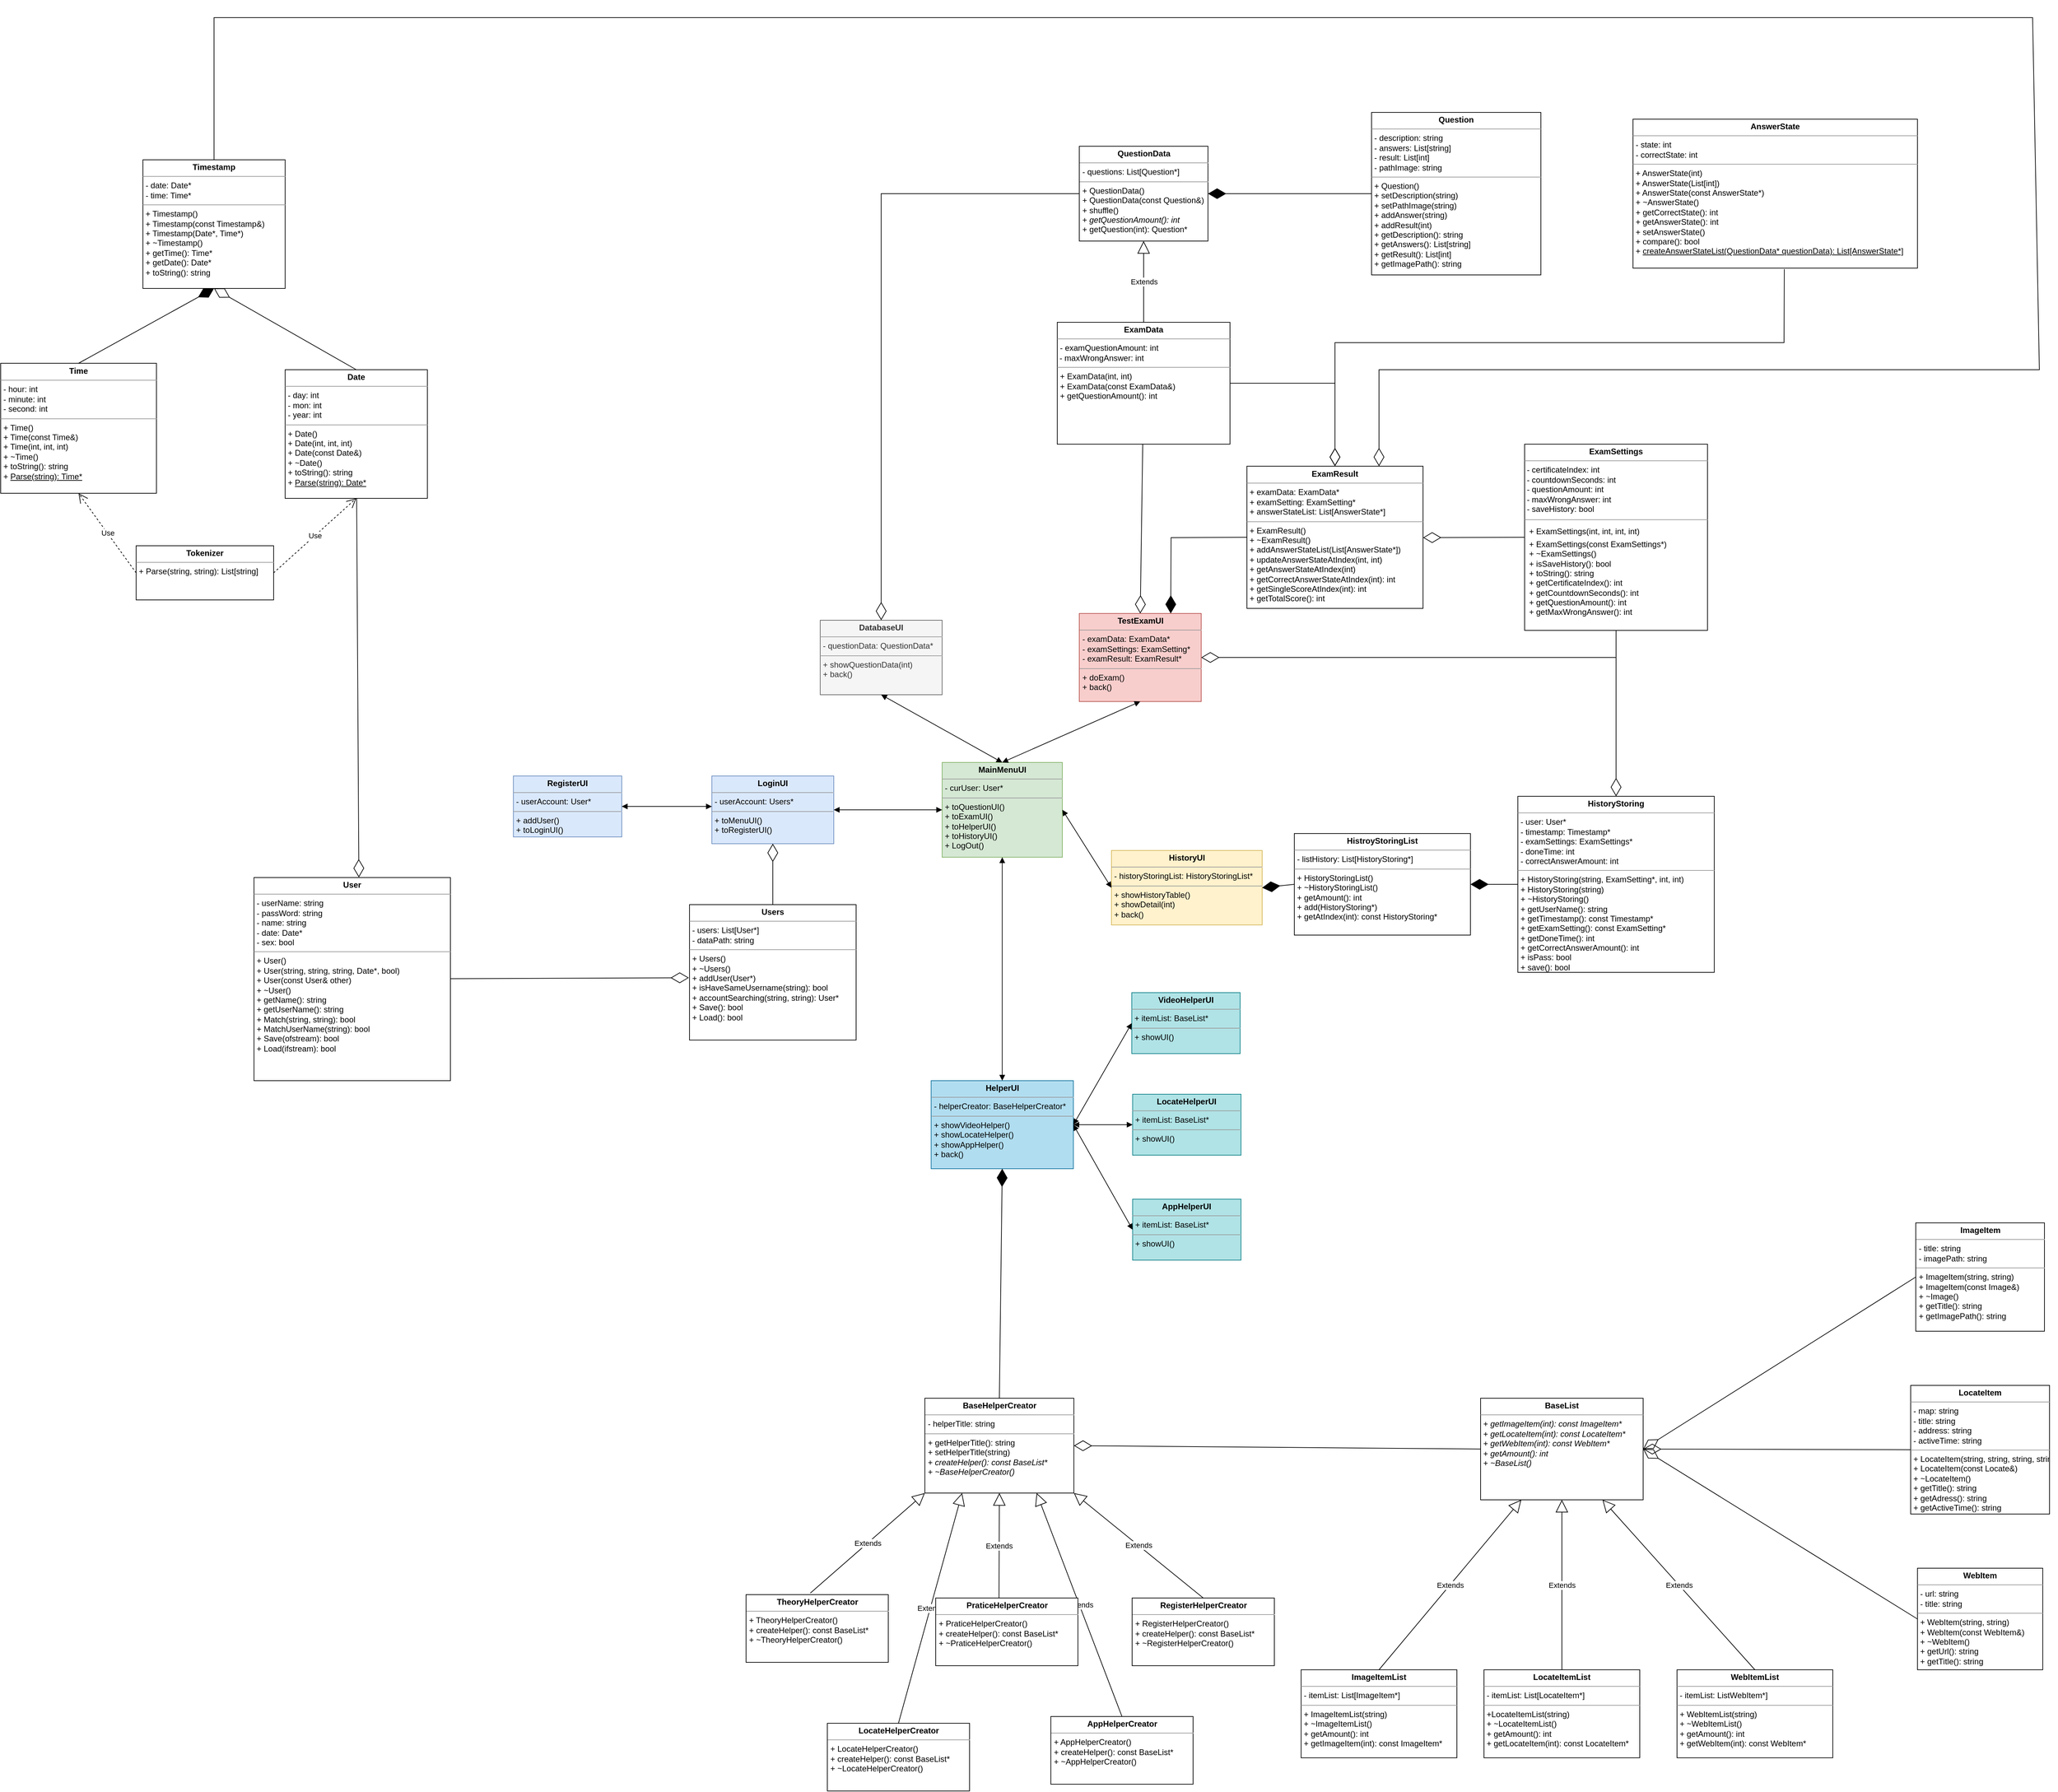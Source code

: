 <mxfile version="16.2.7" type="device"><diagram id="7syTOXc3Wv4MCoU-FSqU" name="Page-1"><mxGraphModel dx="2407" dy="1952" grid="1" gridSize="10" guides="1" tooltips="1" connect="1" arrows="1" fold="1" page="1" pageScale="1" pageWidth="827" pageHeight="1169" math="0" shadow="0"><root><mxCell id="0"/><mxCell id="1" parent="0"/><mxCell id="E7v5464XjBHIBs0WB0di-1" value="&lt;p style=&quot;margin: 0px ; margin-top: 4px ; text-align: center&quot;&gt;&lt;b&gt;User&lt;/b&gt;&lt;/p&gt;&lt;hr size=&quot;1&quot;&gt;&lt;p style=&quot;margin: 0px ; margin-left: 4px&quot;&gt;- userName: string&lt;/p&gt;&lt;p style=&quot;margin: 0px ; margin-left: 4px&quot;&gt;- passWord: string&lt;/p&gt;&lt;p style=&quot;margin: 0px ; margin-left: 4px&quot;&gt;- name: string&lt;/p&gt;&lt;p style=&quot;margin: 0px ; margin-left: 4px&quot;&gt;- date: Date*&lt;/p&gt;&lt;p style=&quot;margin: 0px ; margin-left: 4px&quot;&gt;- sex: bool&lt;/p&gt;&lt;hr size=&quot;1&quot;&gt;&lt;p style=&quot;margin: 0px ; margin-left: 4px&quot;&gt;+ User()&lt;/p&gt;&lt;p style=&quot;margin: 0px ; margin-left: 4px&quot;&gt;+ User(string, string, string, Date*, bool)&lt;/p&gt;&lt;p style=&quot;margin: 0px ; margin-left: 4px&quot;&gt;+ User(const User&amp;amp; other)&lt;/p&gt;&lt;p style=&quot;margin: 0px ; margin-left: 4px&quot;&gt;+ ~User()&lt;/p&gt;&lt;p style=&quot;margin: 0px ; margin-left: 4px&quot;&gt;+ getName(): string&lt;/p&gt;&lt;p style=&quot;margin: 0px ; margin-left: 4px&quot;&gt;+ getUserName(): string&lt;/p&gt;&lt;p style=&quot;margin: 0px ; margin-left: 4px&quot;&gt;+ Match(string, string): bool&lt;/p&gt;&lt;p style=&quot;margin: 0px ; margin-left: 4px&quot;&gt;+ MatchUserName(string): bool&lt;/p&gt;&lt;p style=&quot;margin: 0px ; margin-left: 4px&quot;&gt;+ Save(ofstream): bool&lt;/p&gt;&lt;p style=&quot;margin: 0px ; margin-left: 4px&quot;&gt;+ Load(ifstream): bool&lt;/p&gt;" style="verticalAlign=top;align=left;overflow=fill;fontSize=12;fontFamily=Helvetica;html=1;" vertex="1" parent="1"><mxGeometry x="124" y="1110" width="290" height="300" as="geometry"/></mxCell><mxCell id="E7v5464XjBHIBs0WB0di-2" value="&lt;p style=&quot;margin: 0px ; margin-top: 4px ; text-align: center&quot;&gt;&lt;b&gt;Users&lt;/b&gt;&lt;/p&gt;&lt;hr size=&quot;1&quot;&gt;&lt;p style=&quot;margin: 0px ; margin-left: 4px&quot;&gt;- users: List[User*]&lt;/p&gt;&lt;p style=&quot;margin: 0px ; margin-left: 4px&quot;&gt;- dataPath: string&lt;/p&gt;&lt;hr size=&quot;1&quot;&gt;&lt;p style=&quot;margin: 0px ; margin-left: 4px&quot;&gt;+ Users()&lt;/p&gt;&lt;p style=&quot;margin: 0px ; margin-left: 4px&quot;&gt;+ ~Users()&lt;/p&gt;&lt;p style=&quot;margin: 0px ; margin-left: 4px&quot;&gt;+ addUser(User*)&lt;/p&gt;&lt;p style=&quot;margin: 0px ; margin-left: 4px&quot;&gt;+ isHaveSameUsername(string): bool&lt;/p&gt;&lt;p style=&quot;margin: 0px ; margin-left: 4px&quot;&gt;+ accountSearching(string, string): User*&lt;/p&gt;&lt;p style=&quot;margin: 0px ; margin-left: 4px&quot;&gt;+ Save(): bool&lt;/p&gt;&lt;p style=&quot;margin: 0px ; margin-left: 4px&quot;&gt;+ Load(): bool&lt;/p&gt;" style="verticalAlign=top;align=left;overflow=fill;fontSize=12;fontFamily=Helvetica;html=1;" vertex="1" parent="1"><mxGeometry x="767" y="1150" width="246" height="200" as="geometry"/></mxCell><mxCell id="E7v5464XjBHIBs0WB0di-3" value="&lt;p style=&quot;margin: 0px ; margin-top: 4px ; text-align: center&quot;&gt;&lt;b&gt;Time&lt;/b&gt;&lt;/p&gt;&lt;hr size=&quot;1&quot;&gt;&lt;p style=&quot;margin: 0px ; margin-left: 4px&quot;&gt;- hour: int&lt;/p&gt;&lt;p style=&quot;margin: 0px ; margin-left: 4px&quot;&gt;- minute: int&lt;/p&gt;&lt;p style=&quot;margin: 0px ; margin-left: 4px&quot;&gt;- second: int&lt;/p&gt;&lt;hr size=&quot;1&quot;&gt;&lt;p style=&quot;margin: 0px ; margin-left: 4px&quot;&gt;+ Time()&lt;/p&gt;&lt;p style=&quot;margin: 0px ; margin-left: 4px&quot;&gt;+ Time(const Time&amp;amp;)&lt;/p&gt;&lt;p style=&quot;margin: 0px ; margin-left: 4px&quot;&gt;+ Time(int, int, int)&lt;/p&gt;&lt;p style=&quot;margin: 0px ; margin-left: 4px&quot;&gt;+ ~Time()&lt;/p&gt;&lt;p style=&quot;margin: 0px ; margin-left: 4px&quot;&gt;+ toString(): string&lt;/p&gt;&lt;p style=&quot;margin: 0px ; margin-left: 4px&quot;&gt;+ &lt;u&gt;Parse(string): Time*&lt;/u&gt;&lt;/p&gt;" style="verticalAlign=top;align=left;overflow=fill;fontSize=12;fontFamily=Helvetica;html=1;" vertex="1" parent="1"><mxGeometry x="-250" y="350.5" width="230" height="192" as="geometry"/></mxCell><mxCell id="E7v5464XjBHIBs0WB0di-4" value="&lt;p style=&quot;margin: 0px ; margin-top: 4px ; text-align: center&quot;&gt;&lt;b&gt;Date&lt;/b&gt;&lt;/p&gt;&lt;hr size=&quot;1&quot;&gt;&lt;p style=&quot;margin: 0px ; margin-left: 4px&quot;&gt;- day: int&lt;/p&gt;&lt;p style=&quot;margin: 0px ; margin-left: 4px&quot;&gt;- mon: int&lt;/p&gt;&lt;p style=&quot;margin: 0px ; margin-left: 4px&quot;&gt;- year: int&lt;/p&gt;&lt;hr size=&quot;1&quot;&gt;&lt;p style=&quot;margin: 0px ; margin-left: 4px&quot;&gt;+ Date()&lt;/p&gt;&lt;p style=&quot;margin: 0px ; margin-left: 4px&quot;&gt;+ Date(int, int, int)&lt;/p&gt;&lt;p style=&quot;margin: 0px ; margin-left: 4px&quot;&gt;+ Date(const Date&amp;amp;)&lt;/p&gt;&lt;p style=&quot;margin: 0px ; margin-left: 4px&quot;&gt;+ ~Date()&lt;/p&gt;&lt;p style=&quot;margin: 0px ; margin-left: 4px&quot;&gt;+ toString(): string&lt;/p&gt;&lt;p style=&quot;margin: 0px ; margin-left: 4px&quot;&gt;+ &lt;u&gt;Parse(string): Date*&lt;/u&gt;&amp;nbsp;&lt;/p&gt;" style="verticalAlign=top;align=left;overflow=fill;fontSize=12;fontFamily=Helvetica;html=1;" vertex="1" parent="1"><mxGeometry x="170" y="360" width="210" height="190" as="geometry"/></mxCell><mxCell id="E7v5464XjBHIBs0WB0di-5" value="&lt;p style=&quot;margin: 0px ; margin-top: 4px ; text-align: center&quot;&gt;&lt;b&gt;Timestamp&lt;/b&gt;&lt;/p&gt;&lt;hr size=&quot;1&quot;&gt;&lt;p style=&quot;margin: 0px ; margin-left: 4px&quot;&gt;- date: Date*&lt;/p&gt;&lt;p style=&quot;margin: 0px ; margin-left: 4px&quot;&gt;- time: Time*&lt;/p&gt;&lt;hr size=&quot;1&quot;&gt;&lt;p style=&quot;margin: 0px ; margin-left: 4px&quot;&gt;+ Timestamp()&lt;/p&gt;&lt;p style=&quot;margin: 0px ; margin-left: 4px&quot;&gt;+ Timestamp(const Timestamp&amp;amp;)&lt;/p&gt;&lt;p style=&quot;margin: 0px ; margin-left: 4px&quot;&gt;+ Timestamp(Date*, Time*)&lt;/p&gt;&lt;p style=&quot;margin: 0px ; margin-left: 4px&quot;&gt;+ ~Timestamp()&lt;/p&gt;&lt;p style=&quot;margin: 0px ; margin-left: 4px&quot;&gt;+ getTime(): Time*&lt;/p&gt;&lt;p style=&quot;margin: 0px ; margin-left: 4px&quot;&gt;+ getDate(): Date*&lt;/p&gt;&lt;p style=&quot;margin: 0px ; margin-left: 4px&quot;&gt;+ toString(): string&lt;/p&gt;" style="verticalAlign=top;align=left;overflow=fill;fontSize=12;fontFamily=Helvetica;html=1;" vertex="1" parent="1"><mxGeometry x="-40" y="50" width="210" height="190" as="geometry"/></mxCell><mxCell id="E7v5464XjBHIBs0WB0di-6" value="&lt;p style=&quot;margin: 0px ; margin-top: 4px ; text-align: center&quot;&gt;&lt;b&gt;Tokenizer&lt;/b&gt;&lt;/p&gt;&lt;hr size=&quot;1&quot;&gt;&lt;p style=&quot;margin: 0px ; margin-left: 4px&quot;&gt;+ Parse(string, string): List[string]&lt;/p&gt;" style="verticalAlign=top;align=left;overflow=fill;fontSize=12;fontFamily=Helvetica;html=1;" vertex="1" parent="1"><mxGeometry x="-50" y="620" width="203" height="80" as="geometry"/></mxCell><mxCell id="E7v5464XjBHIBs0WB0di-7" value="&lt;p style=&quot;margin: 0px ; margin-top: 4px ; text-align: center&quot;&gt;&lt;b&gt;Question&lt;/b&gt;&lt;/p&gt;&lt;hr size=&quot;1&quot;&gt;&lt;p style=&quot;margin: 0px ; margin-left: 4px&quot;&gt;- description: string&lt;/p&gt;&lt;p style=&quot;margin: 0px ; margin-left: 4px&quot;&gt;- answers: List[string]&lt;/p&gt;&lt;p style=&quot;margin: 0px ; margin-left: 4px&quot;&gt;- result: List[int]&lt;/p&gt;&lt;p style=&quot;margin: 0px ; margin-left: 4px&quot;&gt;- pathImage: string&lt;/p&gt;&lt;hr size=&quot;1&quot;&gt;&lt;p style=&quot;margin: 0px ; margin-left: 4px&quot;&gt;+ Question()&lt;/p&gt;&lt;p style=&quot;margin: 0px ; margin-left: 4px&quot;&gt;+ setDescription(string)&lt;/p&gt;&lt;p style=&quot;margin: 0px ; margin-left: 4px&quot;&gt;+ setPathImage(string)&lt;/p&gt;&lt;p style=&quot;margin: 0px ; margin-left: 4px&quot;&gt;+ addAnswer(string)&lt;/p&gt;&lt;p style=&quot;margin: 0px ; margin-left: 4px&quot;&gt;+ addResult(int)&lt;/p&gt;&lt;p style=&quot;margin: 0px ; margin-left: 4px&quot;&gt;+ getDescription(): string&lt;/p&gt;&lt;p style=&quot;margin: 0px ; margin-left: 4px&quot;&gt;+ getAnswers(): List[string]&lt;/p&gt;&lt;p style=&quot;margin: 0px ; margin-left: 4px&quot;&gt;+ getResult(): List[int]&lt;/p&gt;&lt;p style=&quot;margin: 0px ; margin-left: 4px&quot;&gt;+ getImagePath(): string&lt;/p&gt;" style="verticalAlign=top;align=left;overflow=fill;fontSize=12;fontFamily=Helvetica;html=1;" vertex="1" parent="1"><mxGeometry x="1774" y="-20" width="250" height="240" as="geometry"/></mxCell><mxCell id="E7v5464XjBHIBs0WB0di-8" value="&lt;p style=&quot;margin: 0px ; margin-top: 4px ; text-align: center&quot;&gt;&lt;b&gt;QuestionData&lt;/b&gt;&lt;/p&gt;&lt;hr size=&quot;1&quot;&gt;&lt;p style=&quot;margin: 0px ; margin-left: 4px&quot;&gt;- questions: List[Question*]&lt;/p&gt;&lt;hr size=&quot;1&quot;&gt;&lt;p style=&quot;margin: 0px ; margin-left: 4px&quot;&gt;+ QuestionData()&lt;/p&gt;&lt;p style=&quot;margin: 0px ; margin-left: 4px&quot;&gt;+ QuestionData(const Question&amp;amp;)&lt;/p&gt;&lt;p style=&quot;margin: 0px ; margin-left: 4px&quot;&gt;+ shuffle()&lt;/p&gt;&lt;p style=&quot;margin: 0px ; margin-left: 4px&quot;&gt;+ &lt;i&gt;getQuestionAmount(): int&lt;/i&gt;&lt;/p&gt;&lt;p style=&quot;margin: 0px ; margin-left: 4px&quot;&gt;+ getQuestion(int): Question*&amp;nbsp;&lt;/p&gt;" style="verticalAlign=top;align=left;overflow=fill;fontSize=12;fontFamily=Helvetica;html=1;" vertex="1" parent="1"><mxGeometry x="1342.5" y="30" width="190" height="140" as="geometry"/></mxCell><mxCell id="E7v5464XjBHIBs0WB0di-9" value="&lt;p style=&quot;margin: 0px ; margin-top: 4px ; text-align: center&quot;&gt;&lt;b&gt;ExamData&lt;/b&gt;&lt;/p&gt;&lt;hr size=&quot;1&quot;&gt;&lt;p style=&quot;margin: 0px ; margin-left: 4px&quot;&gt;- examQuestionAmount: int&lt;/p&gt;&amp;nbsp;- maxWrongAnswer: int&amp;nbsp;&lt;br&gt;&lt;hr size=&quot;1&quot;&gt;&lt;p style=&quot;margin: 0px ; margin-left: 4px&quot;&gt;+ ExamData(int, int)&lt;/p&gt;&lt;p style=&quot;margin: 0px ; margin-left: 4px&quot;&gt;+ ExamData(const ExamData&amp;amp;)&lt;/p&gt;&lt;p style=&quot;margin: 0px ; margin-left: 4px&quot;&gt;+ getQuestionAmount(): int&lt;/p&gt;" style="verticalAlign=top;align=left;overflow=fill;fontSize=12;fontFamily=Helvetica;html=1;" vertex="1" parent="1"><mxGeometry x="1310" y="290" width="255" height="180" as="geometry"/></mxCell><mxCell id="E7v5464XjBHIBs0WB0di-11" value="Extends" style="endArrow=block;endSize=16;endFill=0;html=1;rounded=0;exitX=0.5;exitY=0;exitDx=0;exitDy=0;" edge="1" parent="1" target="E7v5464XjBHIBs0WB0di-8"><mxGeometry width="160" relative="1" as="geometry"><mxPoint x="1437.5" y="290" as="sourcePoint"/><mxPoint x="1433.93" y="184.06" as="targetPoint"/></mxGeometry></mxCell><mxCell id="E7v5464XjBHIBs0WB0di-12" value="&lt;p style=&quot;margin: 0px ; margin-top: 4px ; text-align: center&quot;&gt;&lt;b&gt;ExamSettings&lt;/b&gt;&lt;/p&gt;&lt;hr size=&quot;1&quot;&gt;&amp;nbsp;- certificateIndex: int&lt;br&gt;&amp;nbsp;- countdownSeconds: int&lt;br&gt;&amp;nbsp;- questionAmount: int&lt;br&gt;&amp;nbsp;- maxWrongAnswer: int&lt;br&gt;&amp;nbsp;- saveHistory: bool&lt;br&gt;&lt;div style=&quot;height: 2px&quot;&gt;&lt;/div&gt;&lt;hr size=&quot;1&quot;&gt;&lt;div style=&quot;height: 2px&quot;&gt;&lt;br&gt;&lt;/div&gt;&lt;div style=&quot;height: 2px&quot;&gt;&lt;br&gt;&lt;/div&gt;&lt;div style=&quot;height: 2px&quot;&gt;&amp;nbsp; + ExamSettings(int, int, int, int)&lt;/div&gt;&lt;div style=&quot;height: 2px&quot;&gt;&lt;br&gt;&lt;/div&gt;&lt;br&gt;&amp;nbsp; + ExamSettings(const ExamSettings*)&lt;br&gt;&amp;nbsp; + ~ExamSettings()&lt;br&gt;&amp;nbsp; + isSaveHistory(): bool&lt;br&gt;&amp;nbsp; + toString(): string&lt;br&gt;&amp;nbsp; + getCertificateIndex(): int&lt;br&gt;&amp;nbsp; + getCountdownSeconds(): int&lt;br&gt;&amp;nbsp; + getQuestionAmount(): int&lt;br&gt;&amp;nbsp; + getMaxWrongAnswer(): int" style="verticalAlign=top;align=left;overflow=fill;fontSize=12;fontFamily=Helvetica;html=1;" vertex="1" parent="1"><mxGeometry x="2000" y="470" width="270" height="275" as="geometry"/></mxCell><mxCell id="E7v5464XjBHIBs0WB0di-14" value="&lt;p style=&quot;margin: 0px ; margin-top: 4px ; text-align: center&quot;&gt;&lt;b&gt;AnswerState&lt;/b&gt;&lt;/p&gt;&lt;hr size=&quot;1&quot;&gt;&lt;p style=&quot;margin: 0px ; margin-left: 4px&quot;&gt;- state: int&lt;/p&gt;&lt;p style=&quot;margin: 0px ; margin-left: 4px&quot;&gt;- correctState: int&lt;/p&gt;&lt;hr size=&quot;1&quot;&gt;&lt;p style=&quot;margin: 0px ; margin-left: 4px&quot;&gt;+ AnswerState(int)&lt;/p&gt;&lt;p style=&quot;margin: 0px ; margin-left: 4px&quot;&gt;+ AnswerState(List[int])&lt;/p&gt;&lt;p style=&quot;margin: 0px ; margin-left: 4px&quot;&gt;+ AnswerState(const AnswerState*)&lt;/p&gt;&lt;p style=&quot;margin: 0px ; margin-left: 4px&quot;&gt;+ ~AnswerState()&lt;/p&gt;&lt;p style=&quot;margin: 0px ; margin-left: 4px&quot;&gt;+ getCorrectState(): int&lt;/p&gt;&lt;p style=&quot;margin: 0px ; margin-left: 4px&quot;&gt;+ getAnswerState(): int&lt;/p&gt;&lt;p style=&quot;margin: 0px ; margin-left: 4px&quot;&gt;+ setAnswerState()&lt;/p&gt;&lt;p style=&quot;margin: 0px ; margin-left: 4px&quot;&gt;+ compare(): bool&lt;/p&gt;&lt;p style=&quot;margin: 0px ; margin-left: 4px&quot;&gt;+ &lt;u&gt;createAnswerStateList(QuestionData* questionData): List[AnswerState*]&lt;/u&gt;&lt;/p&gt;" style="verticalAlign=top;align=left;overflow=fill;fontSize=12;fontFamily=Helvetica;html=1;" vertex="1" parent="1"><mxGeometry x="2160" y="-10" width="420" height="220" as="geometry"/></mxCell><mxCell id="E7v5464XjBHIBs0WB0di-15" value="&lt;p style=&quot;margin: 0px ; margin-top: 4px ; text-align: center&quot;&gt;&lt;b&gt;ExamResult&lt;/b&gt;&lt;/p&gt;&lt;hr size=&quot;1&quot;&gt;&lt;p style=&quot;margin: 0px ; margin-left: 4px&quot;&gt;+ examData: ExamData*&lt;/p&gt;&lt;p style=&quot;margin: 0px ; margin-left: 4px&quot;&gt;+ examSetting: ExamSetting*&lt;/p&gt;&lt;p style=&quot;margin: 0px ; margin-left: 4px&quot;&gt;+ answerStateList: List[AnswerState*]&lt;/p&gt;&lt;hr size=&quot;1&quot;&gt;&lt;p style=&quot;margin: 0px ; margin-left: 4px&quot;&gt;+ ExamResult()&lt;/p&gt;&lt;p style=&quot;margin: 0px ; margin-left: 4px&quot;&gt;+ ~ExamResult()&lt;/p&gt;&lt;p style=&quot;margin: 0px ; margin-left: 4px&quot;&gt;+ addAnswerStateList(List[AnswerState*])&lt;/p&gt;&lt;p style=&quot;margin: 0px ; margin-left: 4px&quot;&gt;+ updateAnswerStateAtIndex(int, int)&lt;/p&gt;&lt;p style=&quot;margin: 0px ; margin-left: 4px&quot;&gt;+ getAnswerStateAtIndex(int)&lt;/p&gt;&lt;p style=&quot;margin: 0px ; margin-left: 4px&quot;&gt;+ getCorrectAnswerStateAtIndex(int): int&lt;/p&gt;&lt;p style=&quot;margin: 0px ; margin-left: 4px&quot;&gt;+ getSingleScoreAtIndex(int): int&lt;/p&gt;&lt;p style=&quot;margin: 0px ; margin-left: 4px&quot;&gt;+ getTotalScore(): int&lt;/p&gt;" style="verticalAlign=top;align=left;overflow=fill;fontSize=12;fontFamily=Helvetica;html=1;" vertex="1" parent="1"><mxGeometry x="1590" y="502.5" width="260" height="210" as="geometry"/></mxCell><mxCell id="E7v5464XjBHIBs0WB0di-16" value="&lt;p style=&quot;margin: 0px ; margin-top: 4px ; text-align: center&quot;&gt;&lt;b&gt;HistoryStoring&lt;/b&gt;&lt;/p&gt;&lt;hr size=&quot;1&quot;&gt;&lt;p style=&quot;margin: 0px ; margin-left: 4px&quot;&gt;- user: User*&lt;/p&gt;&lt;p style=&quot;margin: 0px ; margin-left: 4px&quot;&gt;- timestamp: Timestamp*&lt;/p&gt;&lt;p style=&quot;margin: 0px ; margin-left: 4px&quot;&gt;- examSettings: ExamSettings*&lt;/p&gt;&lt;p style=&quot;margin: 0px ; margin-left: 4px&quot;&gt;- doneTime: int&lt;/p&gt;&lt;p style=&quot;margin: 0px ; margin-left: 4px&quot;&gt;- correctAnswerAmount: int&lt;/p&gt;&lt;hr size=&quot;1&quot;&gt;&lt;p style=&quot;margin: 0px ; margin-left: 4px&quot;&gt;+ HistoryStoring(string, ExamSetting*, int, int)&lt;/p&gt;&lt;p style=&quot;margin: 0px ; margin-left: 4px&quot;&gt;+ HistoryStoring(string)&lt;/p&gt;&lt;p style=&quot;margin: 0px ; margin-left: 4px&quot;&gt;+ ~HistoryStoring()&lt;/p&gt;&lt;p style=&quot;margin: 0px ; margin-left: 4px&quot;&gt;+ getUserName(): string&lt;/p&gt;&lt;p style=&quot;margin: 0px ; margin-left: 4px&quot;&gt;+ getTimestamp(): const Timestamp*&lt;/p&gt;&lt;p style=&quot;margin: 0px ; margin-left: 4px&quot;&gt;+ getExamSetting(): const ExamSetting*&lt;/p&gt;&lt;p style=&quot;margin: 0px ; margin-left: 4px&quot;&gt;+ getDoneTime(): int&lt;/p&gt;&lt;p style=&quot;margin: 0px ; margin-left: 4px&quot;&gt;+ getCorrectAnswerAmount(): int&lt;/p&gt;&lt;p style=&quot;margin: 0px ; margin-left: 4px&quot;&gt;+ isPass: bool&lt;/p&gt;&lt;p style=&quot;margin: 0px ; margin-left: 4px&quot;&gt;+ save(): bool&lt;/p&gt;" style="verticalAlign=top;align=left;overflow=fill;fontSize=12;fontFamily=Helvetica;html=1;" vertex="1" parent="1"><mxGeometry x="1990" y="990" width="290" height="260" as="geometry"/></mxCell><mxCell id="E7v5464XjBHIBs0WB0di-17" value="&lt;p style=&quot;margin: 0px ; margin-top: 4px ; text-align: center&quot;&gt;&lt;b&gt;HistroyStoringList&lt;/b&gt;&lt;/p&gt;&lt;hr size=&quot;1&quot;&gt;&lt;p style=&quot;margin: 0px ; margin-left: 4px&quot;&gt;- listHistory: List[HistoryStoring*]&lt;/p&gt;&lt;hr size=&quot;1&quot;&gt;&lt;p style=&quot;margin: 0px ; margin-left: 4px&quot;&gt;+ HistoryStoringList()&lt;/p&gt;&lt;p style=&quot;margin: 0px ; margin-left: 4px&quot;&gt;+ ~HistoryStoringList()&lt;/p&gt;&lt;p style=&quot;margin: 0px ; margin-left: 4px&quot;&gt;+ getAmount(): int&lt;/p&gt;&lt;p style=&quot;margin: 0px ; margin-left: 4px&quot;&gt;+ add(HistoryStoring*)&lt;/p&gt;&lt;p style=&quot;margin: 0px ; margin-left: 4px&quot;&gt;+ getAtIndex(int): const HistoryStoring*&lt;/p&gt;" style="verticalAlign=top;align=left;overflow=fill;fontSize=12;fontFamily=Helvetica;html=1;" vertex="1" parent="1"><mxGeometry x="1660" y="1045" width="260" height="150" as="geometry"/></mxCell><mxCell id="E7v5464XjBHIBs0WB0di-19" value="&lt;p style=&quot;margin: 0px ; margin-top: 4px ; text-align: center&quot;&gt;&lt;b&gt;ImageItem&lt;/b&gt;&lt;/p&gt;&lt;hr size=&quot;1&quot;&gt;&lt;p style=&quot;margin: 0px ; margin-left: 4px&quot;&gt;- title: string&lt;/p&gt;&lt;p style=&quot;margin: 0px ; margin-left: 4px&quot;&gt;- imagePath: string&lt;/p&gt;&lt;hr size=&quot;1&quot;&gt;&lt;p style=&quot;margin: 0px ; margin-left: 4px&quot;&gt;+ ImageItem(string, string)&lt;/p&gt;&lt;p style=&quot;margin: 0px ; margin-left: 4px&quot;&gt;+ ImageItem(const Image&amp;amp;)&lt;/p&gt;&lt;p style=&quot;margin: 0px ; margin-left: 4px&quot;&gt;+ ~Image()&lt;/p&gt;&lt;p style=&quot;margin: 0px ; margin-left: 4px&quot;&gt;+ getTitle(): string&lt;/p&gt;&lt;p style=&quot;margin: 0px ; margin-left: 4px&quot;&gt;+ getImagePath(): string&lt;/p&gt;" style="verticalAlign=top;align=left;overflow=fill;fontSize=12;fontFamily=Helvetica;html=1;" vertex="1" parent="1"><mxGeometry x="2577.5" y="1620" width="190" height="160" as="geometry"/></mxCell><mxCell id="E7v5464XjBHIBs0WB0di-20" value="&lt;p style=&quot;margin: 0px ; margin-top: 4px ; text-align: center&quot;&gt;&lt;b&gt;LocateItem&lt;/b&gt;&lt;/p&gt;&lt;hr size=&quot;1&quot;&gt;&lt;p style=&quot;margin: 0px ; margin-left: 4px&quot;&gt;- map: string&lt;/p&gt;&lt;p style=&quot;margin: 0px ; margin-left: 4px&quot;&gt;- title: string&lt;/p&gt;&lt;p style=&quot;margin: 0px ; margin-left: 4px&quot;&gt;- address: string&lt;/p&gt;&lt;p style=&quot;margin: 0px ; margin-left: 4px&quot;&gt;- activeTime: string&lt;/p&gt;&lt;hr size=&quot;1&quot;&gt;&lt;p style=&quot;margin: 0px ; margin-left: 4px&quot;&gt;+ LocateItem(string, string, string, string)&lt;/p&gt;&lt;p style=&quot;margin: 0px ; margin-left: 4px&quot;&gt;+ LocateItem(const Locate&amp;amp;)&lt;/p&gt;&lt;p style=&quot;margin: 0px ; margin-left: 4px&quot;&gt;+ ~LocateItem()&lt;/p&gt;&lt;p style=&quot;margin: 0px ; margin-left: 4px&quot;&gt;+ getTitle(): string&lt;/p&gt;&lt;p style=&quot;margin: 0px ; margin-left: 4px&quot;&gt;+ getAdress(): string&lt;/p&gt;&lt;p style=&quot;margin: 0px ; margin-left: 4px&quot;&gt;+ getActiveTime(): string&lt;/p&gt;&lt;p style=&quot;margin: 0px ; margin-left: 4px&quot;&gt;+ getMap(): string&lt;/p&gt;" style="verticalAlign=top;align=left;overflow=fill;fontSize=12;fontFamily=Helvetica;html=1;" vertex="1" parent="1"><mxGeometry x="2570" y="1860" width="205" height="190" as="geometry"/></mxCell><mxCell id="E7v5464XjBHIBs0WB0di-21" value="&lt;p style=&quot;margin: 0px ; margin-top: 4px ; text-align: center&quot;&gt;&lt;b&gt;WebItem&lt;/b&gt;&lt;/p&gt;&lt;hr size=&quot;1&quot;&gt;&lt;p style=&quot;margin: 0px ; margin-left: 4px&quot;&gt;- url: string&lt;/p&gt;&lt;p style=&quot;margin: 0px ; margin-left: 4px&quot;&gt;- title: string&lt;/p&gt;&lt;hr size=&quot;1&quot;&gt;&lt;p style=&quot;margin: 0px ; margin-left: 4px&quot;&gt;+ WebItem(string, string)&lt;/p&gt;&lt;p style=&quot;margin: 0px ; margin-left: 4px&quot;&gt;+ WebItem(const WebItem&amp;amp;)&lt;/p&gt;&lt;p style=&quot;margin: 0px ; margin-left: 4px&quot;&gt;+ ~WebItem()&lt;/p&gt;&lt;p style=&quot;margin: 0px ; margin-left: 4px&quot;&gt;+ getUrl(): string&lt;/p&gt;&lt;p style=&quot;margin: 0px ; margin-left: 4px&quot;&gt;+ getTitle(): string&lt;/p&gt;" style="verticalAlign=top;align=left;overflow=fill;fontSize=12;fontFamily=Helvetica;html=1;" vertex="1" parent="1"><mxGeometry x="2580" y="2130" width="185" height="150" as="geometry"/></mxCell><mxCell id="E7v5464XjBHIBs0WB0di-23" value="&lt;p style=&quot;margin: 0px ; margin-top: 4px ; text-align: center&quot;&gt;&lt;b&gt;BaseList&lt;/b&gt;&lt;/p&gt;&lt;hr size=&quot;1&quot;&gt;&lt;p style=&quot;margin: 0px ; margin-left: 4px&quot;&gt;+ &lt;i&gt;getImageItem(int): const ImageItem*&lt;/i&gt;&lt;/p&gt;&lt;p style=&quot;margin: 0px ; margin-left: 4px&quot;&gt;+ &lt;i&gt;getLocateItem(int): const LocateItem*&lt;/i&gt;&lt;/p&gt;&lt;p style=&quot;margin: 0px ; margin-left: 4px&quot;&gt;+ &lt;i&gt;getWebItem(int): const WebItem*&lt;/i&gt;&lt;/p&gt;&lt;p style=&quot;margin: 0px ; margin-left: 4px&quot;&gt;+ &lt;i&gt;getAmount(): int&lt;/i&gt;&lt;/p&gt;&lt;p style=&quot;margin: 0px ; margin-left: 4px&quot;&gt;+ &lt;i&gt;~BaseList()&lt;/i&gt;&lt;/p&gt;" style="verticalAlign=top;align=left;overflow=fill;fontSize=12;fontFamily=Helvetica;html=1;" vertex="1" parent="1"><mxGeometry x="1935" y="1879" width="240" height="150" as="geometry"/></mxCell><mxCell id="E7v5464XjBHIBs0WB0di-24" value="&lt;p style=&quot;margin: 0px ; margin-top: 4px ; text-align: center&quot;&gt;&lt;b&gt;ImageItemList&lt;/b&gt;&lt;/p&gt;&lt;hr size=&quot;1&quot;&gt;&lt;p style=&quot;margin: 0px ; margin-left: 4px&quot;&gt;- itemList: List[ImageItem*]&lt;/p&gt;&lt;hr size=&quot;1&quot;&gt;&lt;p style=&quot;margin: 0px ; margin-left: 4px&quot;&gt;+ ImageItemList(string)&lt;/p&gt;&lt;p style=&quot;margin: 0px ; margin-left: 4px&quot;&gt;+ ~ImageItemList()&lt;/p&gt;&lt;p style=&quot;margin: 0px ; margin-left: 4px&quot;&gt;+ getAmount(): int&lt;/p&gt;&lt;p style=&quot;margin: 0px ; margin-left: 4px&quot;&gt;+ getImageItem(int): const ImageItem*&lt;/p&gt;" style="verticalAlign=top;align=left;overflow=fill;fontSize=12;fontFamily=Helvetica;html=1;" vertex="1" parent="1"><mxGeometry x="1670" y="2280" width="230" height="130" as="geometry"/></mxCell><mxCell id="E7v5464XjBHIBs0WB0di-25" value="&lt;p style=&quot;margin: 0px ; margin-top: 4px ; text-align: center&quot;&gt;&lt;b&gt;LocateItemList&lt;/b&gt;&lt;/p&gt;&lt;hr size=&quot;1&quot;&gt;&lt;p style=&quot;margin: 0px ; margin-left: 4px&quot;&gt;- itemList: List[LocateItem*]&lt;/p&gt;&lt;hr size=&quot;1&quot;&gt;&lt;p style=&quot;margin: 0px ; margin-left: 4px&quot;&gt;+LocateItemList(string)&lt;/p&gt;&lt;p style=&quot;margin: 0px ; margin-left: 4px&quot;&gt;+ ~LocateItemList()&lt;/p&gt;&lt;p style=&quot;margin: 0px ; margin-left: 4px&quot;&gt;+ getAmount(): int&lt;/p&gt;&lt;p style=&quot;margin: 0px ; margin-left: 4px&quot;&gt;+ getLocateItem(int): const LocateItem*&lt;/p&gt;" style="verticalAlign=top;align=left;overflow=fill;fontSize=12;fontFamily=Helvetica;html=1;" vertex="1" parent="1"><mxGeometry x="1940" y="2280" width="230" height="130" as="geometry"/></mxCell><mxCell id="E7v5464XjBHIBs0WB0di-26" value="&lt;p style=&quot;margin: 0px ; margin-top: 4px ; text-align: center&quot;&gt;&lt;b&gt;WebItemList&lt;/b&gt;&lt;/p&gt;&lt;hr size=&quot;1&quot;&gt;&lt;p style=&quot;margin: 0px ; margin-left: 4px&quot;&gt;- itemList: ListWebItem*]&lt;/p&gt;&lt;hr size=&quot;1&quot;&gt;&lt;p style=&quot;margin: 0px ; margin-left: 4px&quot;&gt;+ WebItemList(string)&lt;/p&gt;&lt;p style=&quot;margin: 0px ; margin-left: 4px&quot;&gt;+ ~WebItemList()&lt;/p&gt;&lt;p style=&quot;margin: 0px ; margin-left: 4px&quot;&gt;+ getAmount(): int&lt;/p&gt;&lt;p style=&quot;margin: 0px ; margin-left: 4px&quot;&gt;+ getWebItem(int): const WebItem*&lt;/p&gt;" style="verticalAlign=top;align=left;overflow=fill;fontSize=12;fontFamily=Helvetica;html=1;" vertex="1" parent="1"><mxGeometry x="2225" y="2280" width="230" height="130" as="geometry"/></mxCell><mxCell id="E7v5464XjBHIBs0WB0di-27" value="&lt;p style=&quot;margin: 0px ; margin-top: 4px ; text-align: center&quot;&gt;&lt;b&gt;BaseHelperCreator&lt;/b&gt;&lt;/p&gt;&lt;hr size=&quot;1&quot;&gt;&lt;p style=&quot;margin: 0px ; margin-left: 4px&quot;&gt;- helperTitle: string&lt;/p&gt;&lt;hr size=&quot;1&quot;&gt;&lt;p style=&quot;margin: 0px ; margin-left: 4px&quot;&gt;+ getHelperTitle(): string&lt;/p&gt;&lt;p style=&quot;margin: 0px ; margin-left: 4px&quot;&gt;+ setHelperTitle(string)&lt;/p&gt;&lt;p style=&quot;margin: 0px ; margin-left: 4px&quot;&gt;+ &lt;i&gt;createHelper(): const BaseList*&lt;/i&gt;&lt;/p&gt;&lt;p style=&quot;margin: 0px ; margin-left: 4px&quot;&gt;+ &lt;i&gt;~BaseHelperCreator()&lt;/i&gt;&lt;/p&gt;" style="verticalAlign=top;align=left;overflow=fill;fontSize=12;fontFamily=Helvetica;html=1;" vertex="1" parent="1"><mxGeometry x="1114.5" y="1879" width="220" height="140" as="geometry"/></mxCell><mxCell id="E7v5464XjBHIBs0WB0di-28" value="&lt;p style=&quot;margin: 0px ; margin-top: 4px ; text-align: center&quot;&gt;&lt;b&gt;TheoryHelperCreator&lt;/b&gt;&lt;/p&gt;&lt;hr size=&quot;1&quot;&gt;&lt;p style=&quot;margin: 0px ; margin-left: 4px&quot;&gt;+ TheoryHelperCreator()&lt;/p&gt;&lt;p style=&quot;margin: 0px ; margin-left: 4px&quot;&gt;+ createHelper(): const BaseList*&lt;/p&gt;&lt;p style=&quot;margin: 0px ; margin-left: 4px&quot;&gt;+ ~TheoryHelperCreator()&lt;/p&gt;" style="verticalAlign=top;align=left;overflow=fill;fontSize=12;fontFamily=Helvetica;html=1;" vertex="1" parent="1"><mxGeometry x="850.5" y="2169" width="210" height="100" as="geometry"/></mxCell><mxCell id="E7v5464XjBHIBs0WB0di-30" value="&lt;p style=&quot;margin: 0px ; margin-top: 4px ; text-align: center&quot;&gt;&lt;b&gt;RegisterHelperCreator&lt;/b&gt;&lt;/p&gt;&lt;hr size=&quot;1&quot;&gt;&lt;p style=&quot;margin: 0px ; margin-left: 4px&quot;&gt;+ RegisterHelperCreator()&lt;/p&gt;&lt;p style=&quot;margin: 0px ; margin-left: 4px&quot;&gt;+ createHelper(): const BaseList*&lt;/p&gt;&lt;p style=&quot;margin: 0px ; margin-left: 4px&quot;&gt;+ ~RegisterHelperCreator()&lt;/p&gt;" style="verticalAlign=top;align=left;overflow=fill;fontSize=12;fontFamily=Helvetica;html=1;" vertex="1" parent="1"><mxGeometry x="1420.5" y="2174" width="210" height="100" as="geometry"/></mxCell><mxCell id="E7v5464XjBHIBs0WB0di-31" value="&lt;p style=&quot;margin: 0px ; margin-top: 4px ; text-align: center&quot;&gt;&lt;b&gt;AppHelperCreator&lt;/b&gt;&lt;/p&gt;&lt;hr size=&quot;1&quot;&gt;&lt;p style=&quot;margin: 0px ; margin-left: 4px&quot;&gt;+ AppHelperCreator()&lt;/p&gt;&lt;p style=&quot;margin: 0px ; margin-left: 4px&quot;&gt;+ createHelper(): const BaseList*&lt;/p&gt;&lt;p style=&quot;margin: 0px ; margin-left: 4px&quot;&gt;+ ~AppHelperCreator()&lt;/p&gt;" style="verticalAlign=top;align=left;overflow=fill;fontSize=12;fontFamily=Helvetica;html=1;" vertex="1" parent="1"><mxGeometry x="1300.5" y="2349" width="210" height="100" as="geometry"/></mxCell><mxCell id="E7v5464XjBHIBs0WB0di-32" value="&lt;p style=&quot;margin: 0px ; margin-top: 4px ; text-align: center&quot;&gt;&lt;b&gt;LocateHelperCreator&lt;/b&gt;&lt;/p&gt;&lt;hr size=&quot;1&quot;&gt;&lt;p style=&quot;margin: 0px ; margin-left: 4px&quot;&gt;+ LocateHelperCreator()&lt;/p&gt;&lt;p style=&quot;margin: 0px ; margin-left: 4px&quot;&gt;+ createHelper(): const BaseList*&lt;/p&gt;&lt;p style=&quot;margin: 0px ; margin-left: 4px&quot;&gt;+ ~LocateHelperCreator()&lt;/p&gt;" style="verticalAlign=top;align=left;overflow=fill;fontSize=12;fontFamily=Helvetica;html=1;" vertex="1" parent="1"><mxGeometry x="970.5" y="2359" width="210" height="100" as="geometry"/></mxCell><mxCell id="E7v5464XjBHIBs0WB0di-33" value="&lt;p style=&quot;margin: 0px ; margin-top: 4px ; text-align: center&quot;&gt;&lt;b&gt;LoginUI&lt;/b&gt;&lt;/p&gt;&lt;hr size=&quot;1&quot;&gt;&lt;p style=&quot;margin: 0px ; margin-left: 4px&quot;&gt;- userAccount: Users*&lt;/p&gt;&lt;hr size=&quot;1&quot;&gt;&lt;p style=&quot;margin: 0px ; margin-left: 4px&quot;&gt;+ toMenuUI()&lt;/p&gt;&lt;p style=&quot;margin: 0px ; margin-left: 4px&quot;&gt;+ toRegisterUI()&lt;/p&gt;" style="verticalAlign=top;align=left;overflow=fill;fontSize=12;fontFamily=Helvetica;html=1;fillColor=#dae8fc;strokeColor=#6c8ebf;" vertex="1" parent="1"><mxGeometry x="800" y="960" width="180" height="100" as="geometry"/></mxCell><mxCell id="E7v5464XjBHIBs0WB0di-35" value="&lt;p style=&quot;margin: 0px ; margin-top: 4px ; text-align: center&quot;&gt;&lt;b&gt;RegisterUI&lt;/b&gt;&lt;/p&gt;&lt;hr size=&quot;1&quot;&gt;&lt;p style=&quot;margin: 0px ; margin-left: 4px&quot;&gt;- userAccount: User*&lt;/p&gt;&lt;hr size=&quot;1&quot;&gt;&lt;p style=&quot;margin: 0px ; margin-left: 4px&quot;&gt;+ addUser()&lt;/p&gt;&lt;p style=&quot;margin: 0px ; margin-left: 4px&quot;&gt;+ toLoginUI()&lt;/p&gt;" style="verticalAlign=top;align=left;overflow=fill;fontSize=12;fontFamily=Helvetica;html=1;fillColor=#dae8fc;strokeColor=#6c8ebf;" vertex="1" parent="1"><mxGeometry x="507" y="960" width="160" height="90" as="geometry"/></mxCell><mxCell id="E7v5464XjBHIBs0WB0di-37" value="" style="endArrow=block;startArrow=block;endFill=1;startFill=1;html=1;rounded=0;exitX=1;exitY=0.5;exitDx=0;exitDy=0;" edge="1" parent="1" source="E7v5464XjBHIBs0WB0di-35"><mxGeometry width="160" relative="1" as="geometry"><mxPoint x="680" y="1010" as="sourcePoint"/><mxPoint x="800" y="1005" as="targetPoint"/></mxGeometry></mxCell><mxCell id="E7v5464XjBHIBs0WB0di-38" value="" style="endArrow=diamondThin;endFill=0;endSize=24;html=1;rounded=0;entryX=0.5;entryY=1;entryDx=0;entryDy=0;exitX=0.5;exitY=0;exitDx=0;exitDy=0;" edge="1" parent="1" source="E7v5464XjBHIBs0WB0di-2" target="E7v5464XjBHIBs0WB0di-33"><mxGeometry width="160" relative="1" as="geometry"><mxPoint x="680" y="1120" as="sourcePoint"/><mxPoint x="840" y="1120" as="targetPoint"/></mxGeometry></mxCell><mxCell id="E7v5464XjBHIBs0WB0di-39" value="" style="endArrow=diamondThin;endFill=0;endSize=24;html=1;rounded=0;entryX=-0.004;entryY=0.54;entryDx=0;entryDy=0;entryPerimeter=0;" edge="1" parent="1" source="E7v5464XjBHIBs0WB0di-1" target="E7v5464XjBHIBs0WB0di-2"><mxGeometry width="160" relative="1" as="geometry"><mxPoint x="550" y="1130" as="sourcePoint"/><mxPoint x="710" y="1130" as="targetPoint"/></mxGeometry></mxCell><mxCell id="E7v5464XjBHIBs0WB0di-42" value="Use" style="endArrow=open;endSize=12;dashed=1;html=1;rounded=0;entryX=0.5;entryY=1;entryDx=0;entryDy=0;exitX=0;exitY=0.5;exitDx=0;exitDy=0;" edge="1" parent="1" source="E7v5464XjBHIBs0WB0di-6" target="E7v5464XjBHIBs0WB0di-3"><mxGeometry width="160" relative="1" as="geometry"><mxPoint x="-40" y="650" as="sourcePoint"/><mxPoint x="120" y="650" as="targetPoint"/></mxGeometry></mxCell><mxCell id="E7v5464XjBHIBs0WB0di-43" value="Use" style="endArrow=open;endSize=12;dashed=1;html=1;rounded=0;entryX=0.5;entryY=1;entryDx=0;entryDy=0;exitX=1;exitY=0.5;exitDx=0;exitDy=0;" edge="1" parent="1" source="E7v5464XjBHIBs0WB0di-6" target="E7v5464XjBHIBs0WB0di-4"><mxGeometry width="160" relative="1" as="geometry"><mxPoint x="-40" y="650" as="sourcePoint"/><mxPoint x="120" y="650" as="targetPoint"/></mxGeometry></mxCell><mxCell id="E7v5464XjBHIBs0WB0di-44" value="" style="endArrow=diamondThin;endFill=0;endSize=24;html=1;rounded=0;entryX=0.5;entryY=1;entryDx=0;entryDy=0;exitX=0.5;exitY=0;exitDx=0;exitDy=0;" edge="1" parent="1" source="E7v5464XjBHIBs0WB0di-4" target="E7v5464XjBHIBs0WB0di-5"><mxGeometry width="160" relative="1" as="geometry"><mxPoint x="-150" y="330" as="sourcePoint"/><mxPoint x="10" y="330" as="targetPoint"/></mxGeometry></mxCell><mxCell id="E7v5464XjBHIBs0WB0di-45" value="" style="endArrow=diamondThin;endFill=1;endSize=24;html=1;rounded=0;entryX=0.5;entryY=1;entryDx=0;entryDy=0;exitX=0.5;exitY=0;exitDx=0;exitDy=0;" edge="1" parent="1" source="E7v5464XjBHIBs0WB0di-3" target="E7v5464XjBHIBs0WB0di-5"><mxGeometry width="160" relative="1" as="geometry"><mxPoint x="-150" y="330" as="sourcePoint"/><mxPoint x="10" y="330" as="targetPoint"/></mxGeometry></mxCell><mxCell id="E7v5464XjBHIBs0WB0di-46" value="" style="endArrow=diamondThin;endFill=0;endSize=24;html=1;rounded=0;entryX=0.534;entryY=-0.001;entryDx=0;entryDy=0;entryPerimeter=0;" edge="1" parent="1" source="E7v5464XjBHIBs0WB0di-4" target="E7v5464XjBHIBs0WB0di-1"><mxGeometry width="160" relative="1" as="geometry"><mxPoint x="70" y="740" as="sourcePoint"/><mxPoint x="230" y="740" as="targetPoint"/></mxGeometry></mxCell><mxCell id="E7v5464XjBHIBs0WB0di-47" value="&lt;p style=&quot;margin: 0px ; margin-top: 4px ; text-align: center&quot;&gt;&lt;b&gt;MainMenuUI&lt;/b&gt;&lt;/p&gt;&lt;hr size=&quot;1&quot;&gt;&lt;p style=&quot;margin: 0px ; margin-left: 4px&quot;&gt;- curUser: User*&lt;/p&gt;&lt;hr size=&quot;1&quot;&gt;&lt;p style=&quot;margin: 0px ; margin-left: 4px&quot;&gt;+ toQuestionUI()&lt;/p&gt;&lt;p style=&quot;margin: 0px ; margin-left: 4px&quot;&gt;+ toExamUI()&lt;/p&gt;&lt;p style=&quot;margin: 0px ; margin-left: 4px&quot;&gt;+ toHelperUI()&lt;/p&gt;&lt;p style=&quot;margin: 0px ; margin-left: 4px&quot;&gt;+ toHistoryUI()&lt;/p&gt;&lt;p style=&quot;margin: 0px ; margin-left: 4px&quot;&gt;+ LogOut()&lt;/p&gt;" style="verticalAlign=top;align=left;overflow=fill;fontSize=12;fontFamily=Helvetica;html=1;fillColor=#d5e8d4;strokeColor=#82b366;" vertex="1" parent="1"><mxGeometry x="1140" y="940" width="177.5" height="140" as="geometry"/></mxCell><mxCell id="E7v5464XjBHIBs0WB0di-48" value="" style="endArrow=block;startArrow=block;endFill=1;startFill=1;html=1;rounded=0;entryX=0;entryY=0.5;entryDx=0;entryDy=0;exitX=1;exitY=0.5;exitDx=0;exitDy=0;" edge="1" parent="1" source="E7v5464XjBHIBs0WB0di-33" target="E7v5464XjBHIBs0WB0di-47"><mxGeometry width="160" relative="1" as="geometry"><mxPoint x="910" y="1120" as="sourcePoint"/><mxPoint x="1070" y="1120" as="targetPoint"/></mxGeometry></mxCell><mxCell id="E7v5464XjBHIBs0WB0di-49" value="&lt;p style=&quot;margin: 0px ; margin-top: 4px ; text-align: center&quot;&gt;&lt;b&gt;DatabaseUI&lt;/b&gt;&lt;/p&gt;&lt;hr size=&quot;1&quot;&gt;&lt;p style=&quot;margin: 0px ; margin-left: 4px&quot;&gt;- questionData: QuestionData*&lt;/p&gt;&lt;hr size=&quot;1&quot;&gt;&lt;p style=&quot;margin: 0px ; margin-left: 4px&quot;&gt;+ showQuestionData(int)&lt;/p&gt;&lt;p style=&quot;margin: 0px ; margin-left: 4px&quot;&gt;+ back()&lt;/p&gt;" style="verticalAlign=top;align=left;overflow=fill;fontSize=12;fontFamily=Helvetica;html=1;fillColor=#f5f5f5;strokeColor=#666666;fontColor=#333333;" vertex="1" parent="1"><mxGeometry x="960" y="730" width="180" height="110" as="geometry"/></mxCell><mxCell id="E7v5464XjBHIBs0WB0di-50" value="&lt;p style=&quot;margin: 0px ; margin-top: 4px ; text-align: center&quot;&gt;&lt;b&gt;TestExamUI&lt;/b&gt;&lt;/p&gt;&lt;hr size=&quot;1&quot;&gt;&lt;p style=&quot;margin: 0px ; margin-left: 4px&quot;&gt;- examData: ExamData*&lt;/p&gt;&lt;p style=&quot;margin: 0px ; margin-left: 4px&quot;&gt;- examSettings: ExamSetting*&lt;/p&gt;&lt;p style=&quot;margin: 0px ; margin-left: 4px&quot;&gt;- examResult: ExamResult*&lt;/p&gt;&lt;hr size=&quot;1&quot;&gt;&lt;p style=&quot;margin: 0px ; margin-left: 4px&quot;&gt;+ doExam()&lt;/p&gt;&lt;p style=&quot;margin: 0px ; margin-left: 4px&quot;&gt;+ back()&lt;/p&gt;" style="verticalAlign=top;align=left;overflow=fill;fontSize=12;fontFamily=Helvetica;html=1;fillColor=#f8cecc;strokeColor=#b85450;" vertex="1" parent="1"><mxGeometry x="1342.5" y="720" width="180" height="130" as="geometry"/></mxCell><mxCell id="E7v5464XjBHIBs0WB0di-52" value="" style="endArrow=block;startArrow=block;endFill=1;startFill=1;html=1;rounded=0;exitX=0.5;exitY=1;exitDx=0;exitDy=0;entryX=0.5;entryY=0;entryDx=0;entryDy=0;" edge="1" parent="1" source="E7v5464XjBHIBs0WB0di-49" target="E7v5464XjBHIBs0WB0di-47"><mxGeometry width="160" relative="1" as="geometry"><mxPoint x="1120" y="820" as="sourcePoint"/><mxPoint x="1280" y="820" as="targetPoint"/></mxGeometry></mxCell><mxCell id="E7v5464XjBHIBs0WB0di-53" value="" style="endArrow=block;startArrow=block;endFill=1;startFill=1;html=1;rounded=0;entryX=0.5;entryY=1;entryDx=0;entryDy=0;exitX=0.5;exitY=0;exitDx=0;exitDy=0;" edge="1" parent="1" source="E7v5464XjBHIBs0WB0di-47" target="E7v5464XjBHIBs0WB0di-50"><mxGeometry width="160" relative="1" as="geometry"><mxPoint x="1120" y="820" as="sourcePoint"/><mxPoint x="1280" y="820" as="targetPoint"/></mxGeometry></mxCell><mxCell id="E7v5464XjBHIBs0WB0di-54" value="" style="endArrow=diamondThin;endFill=1;endSize=24;html=1;rounded=0;entryX=1;entryY=0.5;entryDx=0;entryDy=0;exitX=0;exitY=0.5;exitDx=0;exitDy=0;" edge="1" parent="1" source="E7v5464XjBHIBs0WB0di-7" target="E7v5464XjBHIBs0WB0di-8"><mxGeometry width="160" relative="1" as="geometry"><mxPoint x="1780" y="510" as="sourcePoint"/><mxPoint x="1940" y="510" as="targetPoint"/></mxGeometry></mxCell><mxCell id="E7v5464XjBHIBs0WB0di-55" value="" style="endArrow=diamondThin;endFill=0;endSize=24;html=1;rounded=0;entryX=0.5;entryY=0;entryDx=0;entryDy=0;exitX=0;exitY=0.5;exitDx=0;exitDy=0;" edge="1" parent="1" source="E7v5464XjBHIBs0WB0di-8" target="E7v5464XjBHIBs0WB0di-49"><mxGeometry width="160" relative="1" as="geometry"><mxPoint x="1140" y="440" as="sourcePoint"/><mxPoint x="1300" y="440" as="targetPoint"/><Array as="points"><mxPoint x="1050" y="100"/></Array></mxGeometry></mxCell><mxCell id="E7v5464XjBHIBs0WB0di-56" value="" style="endArrow=diamondThin;endFill=0;endSize=24;html=1;rounded=0;entryX=0.5;entryY=0;entryDx=0;entryDy=0;" edge="1" parent="1" source="E7v5464XjBHIBs0WB0di-9" target="E7v5464XjBHIBs0WB0di-50"><mxGeometry width="160" relative="1" as="geometry"><mxPoint x="1620" y="550" as="sourcePoint"/><mxPoint x="1780" y="550" as="targetPoint"/></mxGeometry></mxCell><mxCell id="E7v5464XjBHIBs0WB0di-59" value="" style="endArrow=diamondThin;endFill=0;endSize=24;html=1;rounded=0;entryX=0.5;entryY=0;entryDx=0;entryDy=0;" edge="1" parent="1" source="E7v5464XjBHIBs0WB0di-9" target="E7v5464XjBHIBs0WB0di-15"><mxGeometry width="160" relative="1" as="geometry"><mxPoint x="1700" y="460" as="sourcePoint"/><mxPoint x="1860" y="460" as="targetPoint"/><Array as="points"><mxPoint x="1720" y="380"/></Array></mxGeometry></mxCell><mxCell id="E7v5464XjBHIBs0WB0di-60" value="" style="endArrow=diamondThin;endFill=0;endSize=24;html=1;rounded=0;exitX=0;exitY=0.5;exitDx=0;exitDy=0;" edge="1" parent="1" source="E7v5464XjBHIBs0WB0di-12"><mxGeometry width="160" relative="1" as="geometry"><mxPoint x="1700" y="740" as="sourcePoint"/><mxPoint x="1850" y="608" as="targetPoint"/><Array as="points"><mxPoint x="1850" y="608"/></Array></mxGeometry></mxCell><mxCell id="E7v5464XjBHIBs0WB0di-61" value="" style="endArrow=diamondThin;endFill=0;endSize=24;html=1;rounded=0;entryX=1;entryY=0.5;entryDx=0;entryDy=0;exitX=0.5;exitY=1;exitDx=0;exitDy=0;" edge="1" parent="1" source="E7v5464XjBHIBs0WB0di-12" target="E7v5464XjBHIBs0WB0di-50"><mxGeometry width="160" relative="1" as="geometry"><mxPoint x="1470" y="850" as="sourcePoint"/><mxPoint x="1630" y="850" as="targetPoint"/><Array as="points"><mxPoint x="2135" y="785"/></Array></mxGeometry></mxCell><mxCell id="E7v5464XjBHIBs0WB0di-64" value="" style="endArrow=diamondThin;endFill=1;endSize=24;html=1;rounded=0;entryX=0.75;entryY=0;entryDx=0;entryDy=0;exitX=0;exitY=0.5;exitDx=0;exitDy=0;" edge="1" parent="1" source="E7v5464XjBHIBs0WB0di-15" target="E7v5464XjBHIBs0WB0di-50"><mxGeometry width="160" relative="1" as="geometry"><mxPoint x="1750" y="840" as="sourcePoint"/><mxPoint x="1910" y="840" as="targetPoint"/><Array as="points"><mxPoint x="1478" y="608"/></Array></mxGeometry></mxCell><mxCell id="E7v5464XjBHIBs0WB0di-65" value="" style="endArrow=diamondThin;endFill=1;endSize=24;html=1;rounded=0;entryX=1;entryY=0.5;entryDx=0;entryDy=0;exitX=0;exitY=0.5;exitDx=0;exitDy=0;" edge="1" parent="1" source="E7v5464XjBHIBs0WB0di-16" target="E7v5464XjBHIBs0WB0di-17"><mxGeometry width="160" relative="1" as="geometry"><mxPoint x="1518.5" y="1000" as="sourcePoint"/><mxPoint x="1678.5" y="1000" as="targetPoint"/></mxGeometry></mxCell><mxCell id="E7v5464XjBHIBs0WB0di-67" value="" style="endArrow=diamondThin;endFill=0;endSize=24;html=1;rounded=0;entryX=0.5;entryY=0;entryDx=0;entryDy=0;exitX=0.5;exitY=1;exitDx=0;exitDy=0;" edge="1" parent="1" source="E7v5464XjBHIBs0WB0di-12" target="E7v5464XjBHIBs0WB0di-16"><mxGeometry width="160" relative="1" as="geometry"><mxPoint x="1650" y="1020" as="sourcePoint"/><mxPoint x="1810" y="1020" as="targetPoint"/></mxGeometry></mxCell><mxCell id="E7v5464XjBHIBs0WB0di-68" value="&lt;p style=&quot;margin: 0px ; margin-top: 4px ; text-align: center&quot;&gt;&lt;b&gt;HistoryUI&lt;/b&gt;&lt;/p&gt;&lt;hr size=&quot;1&quot;&gt;&lt;p style=&quot;margin: 0px ; margin-left: 4px&quot;&gt;- historyStoringList: HistoryStoringList*&lt;/p&gt;&lt;hr size=&quot;1&quot;&gt;&lt;p style=&quot;margin: 0px ; margin-left: 4px&quot;&gt;+ showHistoryTable()&lt;/p&gt;&lt;p style=&quot;margin: 0px ; margin-left: 4px&quot;&gt;+ showDetail(int)&amp;nbsp;&lt;/p&gt;&lt;p style=&quot;margin: 0px ; margin-left: 4px&quot;&gt;+ back()&lt;/p&gt;" style="verticalAlign=top;align=left;overflow=fill;fontSize=12;fontFamily=Helvetica;html=1;fillColor=#fff2cc;strokeColor=#d6b656;" vertex="1" parent="1"><mxGeometry x="1390" y="1070" width="222.5" height="110" as="geometry"/></mxCell><mxCell id="E7v5464XjBHIBs0WB0di-69" value="" style="endArrow=diamondThin;endFill=1;endSize=24;html=1;rounded=0;entryX=1;entryY=0.5;entryDx=0;entryDy=0;exitX=0;exitY=0.5;exitDx=0;exitDy=0;" edge="1" parent="1" source="E7v5464XjBHIBs0WB0di-17" target="E7v5464XjBHIBs0WB0di-68"><mxGeometry width="160" relative="1" as="geometry"><mxPoint x="1400" y="1070" as="sourcePoint"/><mxPoint x="1560" y="1070" as="targetPoint"/></mxGeometry></mxCell><mxCell id="E7v5464XjBHIBs0WB0di-70" value="" style="endArrow=block;startArrow=block;endFill=1;startFill=1;html=1;rounded=0;entryX=0;entryY=0.5;entryDx=0;entryDy=0;exitX=1;exitY=0.5;exitDx=0;exitDy=0;" edge="1" parent="1" source="E7v5464XjBHIBs0WB0di-47" target="E7v5464XjBHIBs0WB0di-68"><mxGeometry width="160" relative="1" as="geometry"><mxPoint x="1290" y="1060" as="sourcePoint"/><mxPoint x="1450" y="1060" as="targetPoint"/></mxGeometry></mxCell><mxCell id="E7v5464XjBHIBs0WB0di-71" value="&lt;p style=&quot;margin: 0px ; margin-top: 4px ; text-align: center&quot;&gt;&lt;b&gt;HelperUI&lt;/b&gt;&lt;/p&gt;&lt;hr size=&quot;1&quot;&gt;&lt;p style=&quot;margin: 0px ; margin-left: 4px&quot;&gt;- helperCreator: BaseHelperCreator*&lt;/p&gt;&lt;hr size=&quot;1&quot;&gt;&lt;p style=&quot;margin: 0px ; margin-left: 4px&quot;&gt;+ showVideoHelper()&lt;/p&gt;&lt;p style=&quot;margin: 0px ; margin-left: 4px&quot;&gt;+ showLocateHelper()&lt;/p&gt;&lt;p style=&quot;margin: 0px ; margin-left: 4px&quot;&gt;+ showAppHelper()&lt;/p&gt;&lt;p style=&quot;margin: 0px ; margin-left: 4px&quot;&gt;+ back()&lt;/p&gt;" style="verticalAlign=top;align=left;overflow=fill;fontSize=12;fontFamily=Helvetica;html=1;fillColor=#b1ddf0;strokeColor=#10739e;" vertex="1" parent="1"><mxGeometry x="1123.75" y="1410" width="210" height="130" as="geometry"/></mxCell><mxCell id="E7v5464XjBHIBs0WB0di-72" value="" style="endArrow=block;startArrow=block;endFill=1;startFill=1;html=1;rounded=0;entryX=0.5;entryY=0;entryDx=0;entryDy=0;exitX=0.5;exitY=1;exitDx=0;exitDy=0;" edge="1" parent="1" source="E7v5464XjBHIBs0WB0di-47" target="E7v5464XjBHIBs0WB0di-71"><mxGeometry width="160" relative="1" as="geometry"><mxPoint x="1190" y="1180" as="sourcePoint"/><mxPoint x="1350" y="1180" as="targetPoint"/></mxGeometry></mxCell><mxCell id="E7v5464XjBHIBs0WB0di-74" value="&lt;p style=&quot;margin: 0px ; margin-top: 4px ; text-align: center&quot;&gt;&lt;b&gt;VideoHelperUI&lt;/b&gt;&lt;/p&gt;&lt;hr size=&quot;1&quot;&gt;&lt;p style=&quot;margin: 0px ; margin-left: 4px&quot;&gt;+ itemList: BaseList*&lt;/p&gt;&lt;hr size=&quot;1&quot;&gt;&lt;p style=&quot;margin: 0px ; margin-left: 4px&quot;&gt;+ showUI()&lt;/p&gt;" style="verticalAlign=top;align=left;overflow=fill;fontSize=12;fontFamily=Helvetica;html=1;fillColor=#b0e3e6;strokeColor=#0e8088;" vertex="1" parent="1"><mxGeometry x="1420" y="1280" width="160" height="90" as="geometry"/></mxCell><mxCell id="E7v5464XjBHIBs0WB0di-75" value="&lt;p style=&quot;margin: 0px ; margin-top: 4px ; text-align: center&quot;&gt;&lt;b&gt;LocateHelperUI&lt;/b&gt;&lt;/p&gt;&lt;hr size=&quot;1&quot;&gt;&lt;p style=&quot;margin: 0px ; margin-left: 4px&quot;&gt;+ itemList: BaseList*&lt;/p&gt;&lt;hr size=&quot;1&quot;&gt;&lt;p style=&quot;margin: 0px ; margin-left: 4px&quot;&gt;+ showUI()&lt;/p&gt;" style="verticalAlign=top;align=left;overflow=fill;fontSize=12;fontFamily=Helvetica;html=1;fillColor=#b0e3e6;strokeColor=#0e8088;" vertex="1" parent="1"><mxGeometry x="1421.25" y="1430" width="160" height="90" as="geometry"/></mxCell><mxCell id="E7v5464XjBHIBs0WB0di-76" value="&lt;p style=&quot;margin: 0px ; margin-top: 4px ; text-align: center&quot;&gt;&lt;b&gt;AppHelperUI&lt;/b&gt;&lt;/p&gt;&lt;hr size=&quot;1&quot;&gt;&lt;p style=&quot;margin: 0px ; margin-left: 4px&quot;&gt;+ itemList: BaseList*&lt;/p&gt;&lt;hr size=&quot;1&quot;&gt;&lt;p style=&quot;margin: 0px ; margin-left: 4px&quot;&gt;+ showUI()&lt;/p&gt;" style="verticalAlign=top;align=left;overflow=fill;fontSize=12;fontFamily=Helvetica;html=1;fillColor=#b0e3e6;strokeColor=#0e8088;" vertex="1" parent="1"><mxGeometry x="1421.25" y="1585" width="160" height="90" as="geometry"/></mxCell><mxCell id="E7v5464XjBHIBs0WB0di-80" value="" style="endArrow=block;startArrow=block;endFill=1;startFill=1;html=1;rounded=0;exitX=1;exitY=0.5;exitDx=0;exitDy=0;entryX=0;entryY=0.5;entryDx=0;entryDy=0;" edge="1" parent="1" source="E7v5464XjBHIBs0WB0di-71" target="E7v5464XjBHIBs0WB0di-74"><mxGeometry width="160" relative="1" as="geometry"><mxPoint x="1410" y="1520" as="sourcePoint"/><mxPoint x="1570" y="1520" as="targetPoint"/></mxGeometry></mxCell><mxCell id="E7v5464XjBHIBs0WB0di-82" value="" style="endArrow=block;startArrow=block;endFill=1;startFill=1;html=1;rounded=0;exitX=1;exitY=0.5;exitDx=0;exitDy=0;entryX=0;entryY=0.5;entryDx=0;entryDy=0;" edge="1" parent="1" source="E7v5464XjBHIBs0WB0di-71" target="E7v5464XjBHIBs0WB0di-75"><mxGeometry width="160" relative="1" as="geometry"><mxPoint x="1410" y="1520" as="sourcePoint"/><mxPoint x="1570" y="1520" as="targetPoint"/></mxGeometry></mxCell><mxCell id="E7v5464XjBHIBs0WB0di-83" value="" style="endArrow=block;startArrow=block;endFill=1;startFill=1;html=1;rounded=0;exitX=1;exitY=0.5;exitDx=0;exitDy=0;entryX=0;entryY=0.5;entryDx=0;entryDy=0;" edge="1" parent="1" source="E7v5464XjBHIBs0WB0di-71" target="E7v5464XjBHIBs0WB0di-76"><mxGeometry width="160" relative="1" as="geometry"><mxPoint x="1410" y="1520" as="sourcePoint"/><mxPoint x="1570" y="1520" as="targetPoint"/></mxGeometry></mxCell><mxCell id="E7v5464XjBHIBs0WB0di-85" value="Extends" style="endArrow=block;endSize=16;endFill=0;html=1;rounded=0;exitX=0.452;exitY=-0.023;exitDx=0;exitDy=0;exitPerimeter=0;entryX=0;entryY=1;entryDx=0;entryDy=0;" edge="1" parent="1" source="E7v5464XjBHIBs0WB0di-28" target="E7v5464XjBHIBs0WB0di-27"><mxGeometry width="160" relative="1" as="geometry"><mxPoint x="940.5" y="2179" as="sourcePoint"/><mxPoint x="1224.5" y="2019" as="targetPoint"/></mxGeometry></mxCell><mxCell id="E7v5464XjBHIBs0WB0di-86" value="Extends" style="endArrow=block;endSize=16;endFill=0;html=1;rounded=0;entryX=0.5;entryY=1;entryDx=0;entryDy=0;exitX=0.445;exitY=0.013;exitDx=0;exitDy=0;exitPerimeter=0;" edge="1" parent="1" source="E7v5464XjBHIBs0WB0di-29" target="E7v5464XjBHIBs0WB0di-27"><mxGeometry width="160" relative="1" as="geometry"><mxPoint x="940.5" y="2179" as="sourcePoint"/><mxPoint x="1100.5" y="2179" as="targetPoint"/></mxGeometry></mxCell><mxCell id="E7v5464XjBHIBs0WB0di-87" value="Extends" style="endArrow=block;endSize=16;endFill=0;html=1;rounded=0;entryX=1;entryY=1;entryDx=0;entryDy=0;exitX=0.5;exitY=0;exitDx=0;exitDy=0;" edge="1" parent="1" source="E7v5464XjBHIBs0WB0di-30" target="E7v5464XjBHIBs0WB0di-27"><mxGeometry width="160" relative="1" as="geometry"><mxPoint x="940.5" y="2179" as="sourcePoint"/><mxPoint x="1100.5" y="2179" as="targetPoint"/></mxGeometry></mxCell><mxCell id="E7v5464XjBHIBs0WB0di-88" value="Extends" style="endArrow=block;endSize=16;endFill=0;html=1;rounded=0;entryX=0.25;entryY=1;entryDx=0;entryDy=0;exitX=0.5;exitY=0;exitDx=0;exitDy=0;" edge="1" parent="1" source="E7v5464XjBHIBs0WB0di-32" target="E7v5464XjBHIBs0WB0di-27"><mxGeometry width="160" relative="1" as="geometry"><mxPoint x="940.5" y="2179" as="sourcePoint"/><mxPoint x="1100.5" y="2179" as="targetPoint"/></mxGeometry></mxCell><mxCell id="E7v5464XjBHIBs0WB0di-89" value="Extends" style="endArrow=block;endSize=16;endFill=0;html=1;rounded=0;entryX=0.75;entryY=1;entryDx=0;entryDy=0;exitX=0.5;exitY=0;exitDx=0;exitDy=0;" edge="1" parent="1" source="E7v5464XjBHIBs0WB0di-31" target="E7v5464XjBHIBs0WB0di-27"><mxGeometry width="160" relative="1" as="geometry"><mxPoint x="940.5" y="2179" as="sourcePoint"/><mxPoint x="1100.5" y="2179" as="targetPoint"/></mxGeometry></mxCell><mxCell id="E7v5464XjBHIBs0WB0di-29" value="&lt;p style=&quot;margin: 0px ; margin-top: 4px ; text-align: center&quot;&gt;&lt;b&gt;PraticeHelperCreator&lt;/b&gt;&lt;/p&gt;&lt;hr size=&quot;1&quot;&gt;&lt;p style=&quot;margin: 0px ; margin-left: 4px&quot;&gt;+ PraticeHelperCreator()&lt;/p&gt;&lt;p style=&quot;margin: 0px ; margin-left: 4px&quot;&gt;+ createHelper(): const BaseList*&lt;/p&gt;&lt;p style=&quot;margin: 0px ; margin-left: 4px&quot;&gt;+ ~PraticeHelperCreator()&lt;/p&gt;" style="verticalAlign=top;align=left;overflow=fill;fontSize=12;fontFamily=Helvetica;html=1;" vertex="1" parent="1"><mxGeometry x="1130.5" y="2174" width="210" height="100" as="geometry"/></mxCell><mxCell id="E7v5464XjBHIBs0WB0di-90" value="Extends" style="endArrow=block;endSize=16;endFill=0;html=1;rounded=0;exitX=0.5;exitY=0;exitDx=0;exitDy=0;entryX=0.25;entryY=1;entryDx=0;entryDy=0;" edge="1" parent="1" source="E7v5464XjBHIBs0WB0di-24" target="E7v5464XjBHIBs0WB0di-23"><mxGeometry width="160" relative="1" as="geometry"><mxPoint x="1820" y="2370" as="sourcePoint"/><mxPoint x="1980" y="2370" as="targetPoint"/></mxGeometry></mxCell><mxCell id="E7v5464XjBHIBs0WB0di-91" value="Extends" style="endArrow=block;endSize=16;endFill=0;html=1;rounded=0;entryX=0.5;entryY=1;entryDx=0;entryDy=0;" edge="1" parent="1" source="E7v5464XjBHIBs0WB0di-25" target="E7v5464XjBHIBs0WB0di-23"><mxGeometry width="160" relative="1" as="geometry"><mxPoint x="1820" y="2370" as="sourcePoint"/><mxPoint x="1980" y="2370" as="targetPoint"/></mxGeometry></mxCell><mxCell id="E7v5464XjBHIBs0WB0di-92" value="Extends" style="endArrow=block;endSize=16;endFill=0;html=1;rounded=0;entryX=0.75;entryY=1;entryDx=0;entryDy=0;exitX=0.5;exitY=0;exitDx=0;exitDy=0;" edge="1" parent="1" source="E7v5464XjBHIBs0WB0di-26" target="E7v5464XjBHIBs0WB0di-23"><mxGeometry width="160" relative="1" as="geometry"><mxPoint x="1820" y="2370" as="sourcePoint"/><mxPoint x="1980" y="2370" as="targetPoint"/></mxGeometry></mxCell><mxCell id="E7v5464XjBHIBs0WB0di-93" value="" style="endArrow=diamondThin;endFill=0;endSize=24;html=1;rounded=0;entryX=1;entryY=0.5;entryDx=0;entryDy=0;exitX=0;exitY=0.5;exitDx=0;exitDy=0;" edge="1" parent="1" source="E7v5464XjBHIBs0WB0di-19" target="E7v5464XjBHIBs0WB0di-23"><mxGeometry width="160" relative="1" as="geometry"><mxPoint x="2030" y="2130" as="sourcePoint"/><mxPoint x="2190" y="2130" as="targetPoint"/></mxGeometry></mxCell><mxCell id="E7v5464XjBHIBs0WB0di-94" value="" style="endArrow=diamondThin;endFill=0;endSize=24;html=1;rounded=0;entryX=1;entryY=0.5;entryDx=0;entryDy=0;exitX=0;exitY=0.5;exitDx=0;exitDy=0;" edge="1" parent="1" source="E7v5464XjBHIBs0WB0di-20" target="E7v5464XjBHIBs0WB0di-23"><mxGeometry width="160" relative="1" as="geometry"><mxPoint x="2030" y="2130" as="sourcePoint"/><mxPoint x="2190" y="2130" as="targetPoint"/></mxGeometry></mxCell><mxCell id="E7v5464XjBHIBs0WB0di-95" value="" style="endArrow=diamondThin;endFill=0;endSize=24;html=1;rounded=0;entryX=1;entryY=0.5;entryDx=0;entryDy=0;exitX=0;exitY=0.5;exitDx=0;exitDy=0;" edge="1" parent="1" source="E7v5464XjBHIBs0WB0di-21" target="E7v5464XjBHIBs0WB0di-23"><mxGeometry width="160" relative="1" as="geometry"><mxPoint x="2030" y="2130" as="sourcePoint"/><mxPoint x="2190" y="2130" as="targetPoint"/></mxGeometry></mxCell><mxCell id="E7v5464XjBHIBs0WB0di-96" value="" style="endArrow=diamondThin;endFill=0;endSize=24;html=1;rounded=0;entryX=1;entryY=0.5;entryDx=0;entryDy=0;exitX=0;exitY=0.5;exitDx=0;exitDy=0;" edge="1" parent="1" source="E7v5464XjBHIBs0WB0di-23" target="E7v5464XjBHIBs0WB0di-27"><mxGeometry width="160" relative="1" as="geometry"><mxPoint x="1720" y="2020" as="sourcePoint"/><mxPoint x="1880" y="2020" as="targetPoint"/></mxGeometry></mxCell><mxCell id="E7v5464XjBHIBs0WB0di-97" value="" style="endArrow=diamondThin;endFill=1;endSize=24;html=1;rounded=0;exitX=0.5;exitY=0;exitDx=0;exitDy=0;entryX=0.5;entryY=1;entryDx=0;entryDy=0;" edge="1" parent="1" source="E7v5464XjBHIBs0WB0di-27" target="E7v5464XjBHIBs0WB0di-71"><mxGeometry width="160" relative="1" as="geometry"><mxPoint x="1260" y="1690" as="sourcePoint"/><mxPoint x="1420" y="1690" as="targetPoint"/></mxGeometry></mxCell><mxCell id="E7v5464XjBHIBs0WB0di-98" value="" style="endArrow=diamondThin;endFill=0;endSize=24;html=1;rounded=0;entryX=0.5;entryY=0;entryDx=0;entryDy=0;exitX=0.532;exitY=1.007;exitDx=0;exitDy=0;exitPerimeter=0;" edge="1" parent="1" source="E7v5464XjBHIBs0WB0di-14" target="E7v5464XjBHIBs0WB0di-15"><mxGeometry width="160" relative="1" as="geometry"><mxPoint x="1900" y="400" as="sourcePoint"/><mxPoint x="2060" y="400" as="targetPoint"/><Array as="points"><mxPoint x="2383" y="320"/><mxPoint x="1720" y="320"/></Array></mxGeometry></mxCell><mxCell id="E7v5464XjBHIBs0WB0di-99" value="" style="endArrow=diamondThin;endFill=0;endSize=24;html=1;rounded=0;exitX=0.5;exitY=0;exitDx=0;exitDy=0;entryX=0.75;entryY=0;entryDx=0;entryDy=0;" edge="1" parent="1" source="E7v5464XjBHIBs0WB0di-5" target="E7v5464XjBHIBs0WB0di-15"><mxGeometry width="160" relative="1" as="geometry"><mxPoint x="1290" y="710" as="sourcePoint"/><mxPoint x="2270" y="607" as="targetPoint"/><Array as="points"><mxPoint x="65" y="-160"/><mxPoint x="2750" y="-160"/><mxPoint x="2760" y="360"/><mxPoint x="1785" y="360"/></Array></mxGeometry></mxCell></root></mxGraphModel></diagram></mxfile>